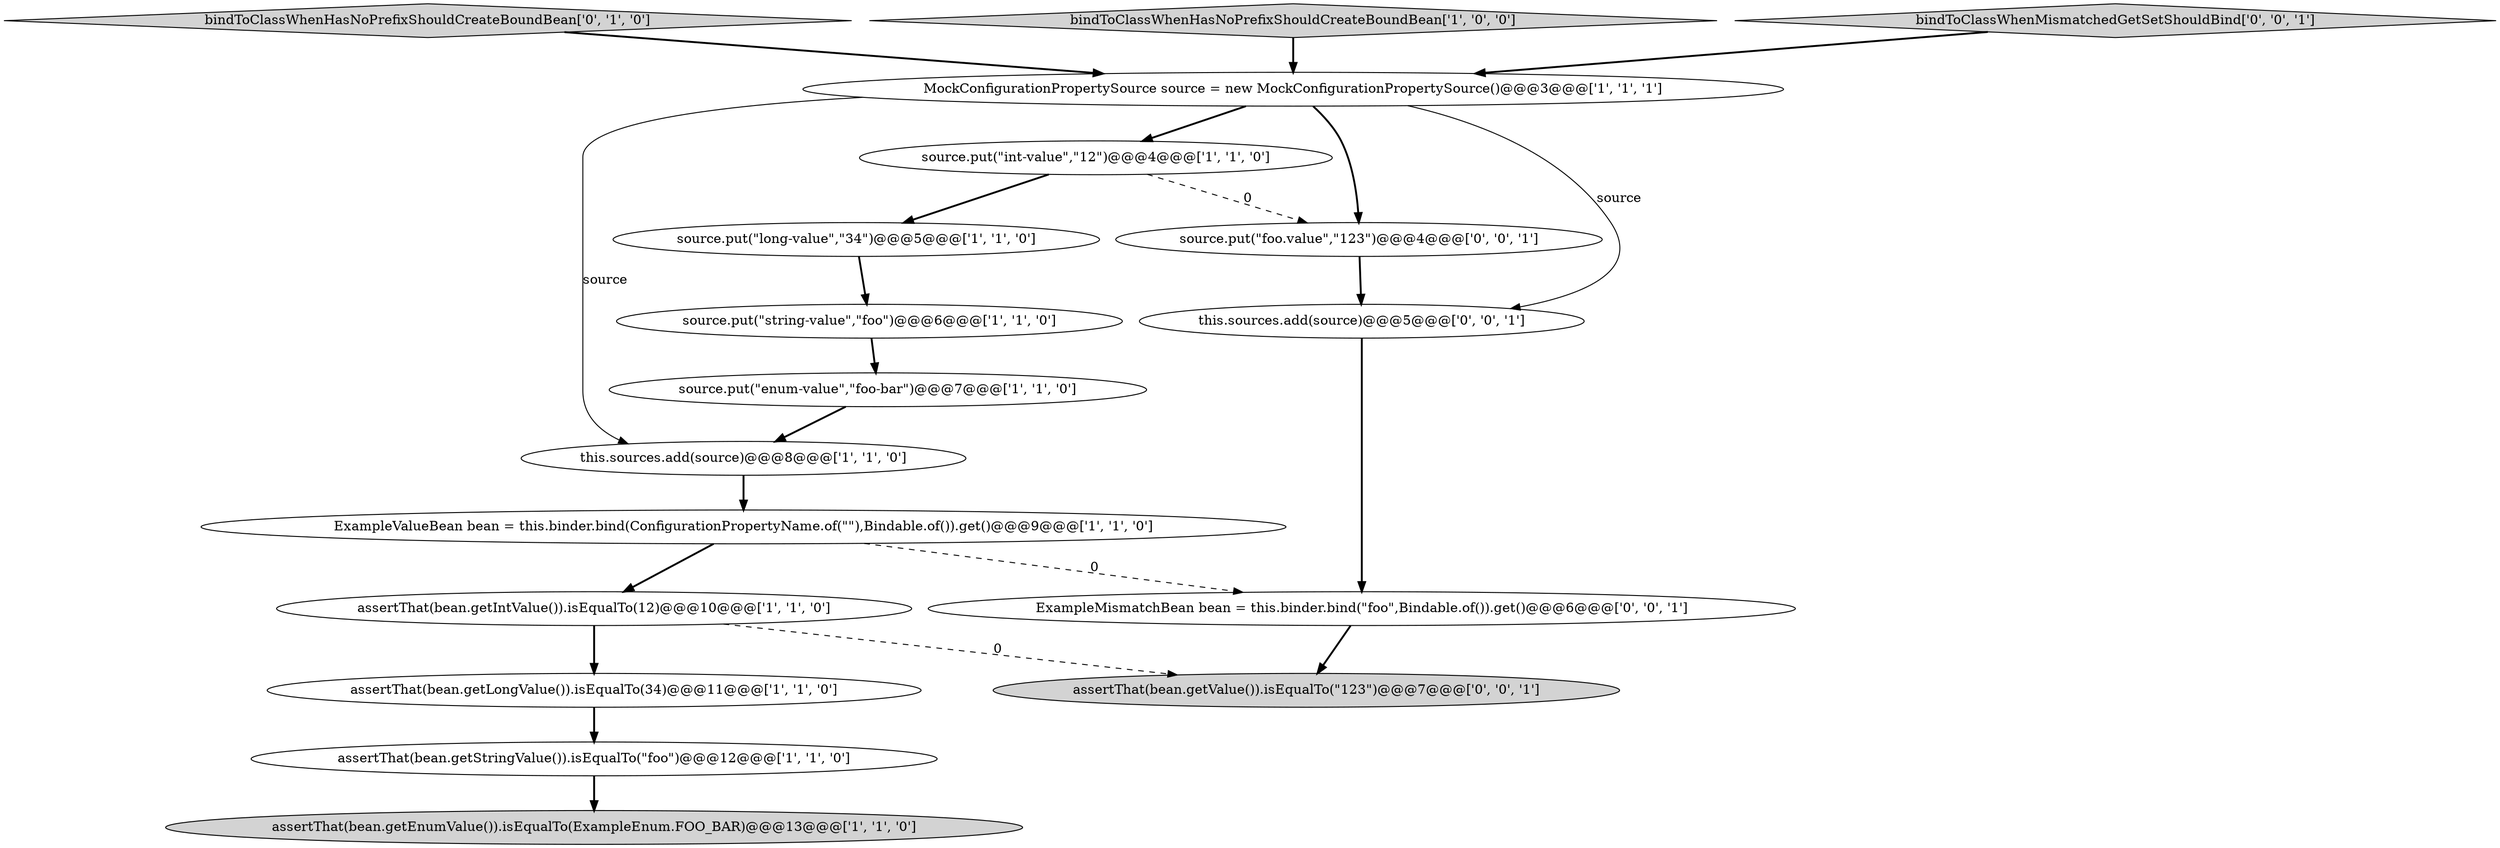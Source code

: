 digraph {
1 [style = filled, label = "source.put(\"int-value\",\"12\")@@@4@@@['1', '1', '0']", fillcolor = white, shape = ellipse image = "AAA0AAABBB1BBB"];
5 [style = filled, label = "source.put(\"long-value\",\"34\")@@@5@@@['1', '1', '0']", fillcolor = white, shape = ellipse image = "AAA0AAABBB1BBB"];
2 [style = filled, label = "assertThat(bean.getLongValue()).isEqualTo(34)@@@11@@@['1', '1', '0']", fillcolor = white, shape = ellipse image = "AAA0AAABBB1BBB"];
9 [style = filled, label = "ExampleValueBean bean = this.binder.bind(ConfigurationPropertyName.of(\"\"),Bindable.of()).get()@@@9@@@['1', '1', '0']", fillcolor = white, shape = ellipse image = "AAA0AAABBB1BBB"];
12 [style = filled, label = "bindToClassWhenHasNoPrefixShouldCreateBoundBean['0', '1', '0']", fillcolor = lightgray, shape = diamond image = "AAA0AAABBB2BBB"];
4 [style = filled, label = "source.put(\"string-value\",\"foo\")@@@6@@@['1', '1', '0']", fillcolor = white, shape = ellipse image = "AAA0AAABBB1BBB"];
3 [style = filled, label = "bindToClassWhenHasNoPrefixShouldCreateBoundBean['1', '0', '0']", fillcolor = lightgray, shape = diamond image = "AAA0AAABBB1BBB"];
15 [style = filled, label = "assertThat(bean.getValue()).isEqualTo(\"123\")@@@7@@@['0', '0', '1']", fillcolor = lightgray, shape = ellipse image = "AAA0AAABBB3BBB"];
17 [style = filled, label = "ExampleMismatchBean bean = this.binder.bind(\"foo\",Bindable.of()).get()@@@6@@@['0', '0', '1']", fillcolor = white, shape = ellipse image = "AAA0AAABBB3BBB"];
11 [style = filled, label = "assertThat(bean.getStringValue()).isEqualTo(\"foo\")@@@12@@@['1', '1', '0']", fillcolor = white, shape = ellipse image = "AAA0AAABBB1BBB"];
14 [style = filled, label = "source.put(\"foo.value\",\"123\")@@@4@@@['0', '0', '1']", fillcolor = white, shape = ellipse image = "AAA0AAABBB3BBB"];
8 [style = filled, label = "MockConfigurationPropertySource source = new MockConfigurationPropertySource()@@@3@@@['1', '1', '1']", fillcolor = white, shape = ellipse image = "AAA0AAABBB1BBB"];
16 [style = filled, label = "bindToClassWhenMismatchedGetSetShouldBind['0', '0', '1']", fillcolor = lightgray, shape = diamond image = "AAA0AAABBB3BBB"];
13 [style = filled, label = "this.sources.add(source)@@@5@@@['0', '0', '1']", fillcolor = white, shape = ellipse image = "AAA0AAABBB3BBB"];
7 [style = filled, label = "source.put(\"enum-value\",\"foo-bar\")@@@7@@@['1', '1', '0']", fillcolor = white, shape = ellipse image = "AAA0AAABBB1BBB"];
0 [style = filled, label = "assertThat(bean.getIntValue()).isEqualTo(12)@@@10@@@['1', '1', '0']", fillcolor = white, shape = ellipse image = "AAA0AAABBB1BBB"];
6 [style = filled, label = "assertThat(bean.getEnumValue()).isEqualTo(ExampleEnum.FOO_BAR)@@@13@@@['1', '1', '0']", fillcolor = lightgray, shape = ellipse image = "AAA0AAABBB1BBB"];
10 [style = filled, label = "this.sources.add(source)@@@8@@@['1', '1', '0']", fillcolor = white, shape = ellipse image = "AAA0AAABBB1BBB"];
1->5 [style = bold, label=""];
8->13 [style = solid, label="source"];
9->0 [style = bold, label=""];
16->8 [style = bold, label=""];
1->14 [style = dashed, label="0"];
7->10 [style = bold, label=""];
11->6 [style = bold, label=""];
0->2 [style = bold, label=""];
8->14 [style = bold, label=""];
0->15 [style = dashed, label="0"];
4->7 [style = bold, label=""];
8->1 [style = bold, label=""];
13->17 [style = bold, label=""];
12->8 [style = bold, label=""];
3->8 [style = bold, label=""];
9->17 [style = dashed, label="0"];
5->4 [style = bold, label=""];
17->15 [style = bold, label=""];
10->9 [style = bold, label=""];
14->13 [style = bold, label=""];
8->10 [style = solid, label="source"];
2->11 [style = bold, label=""];
}
